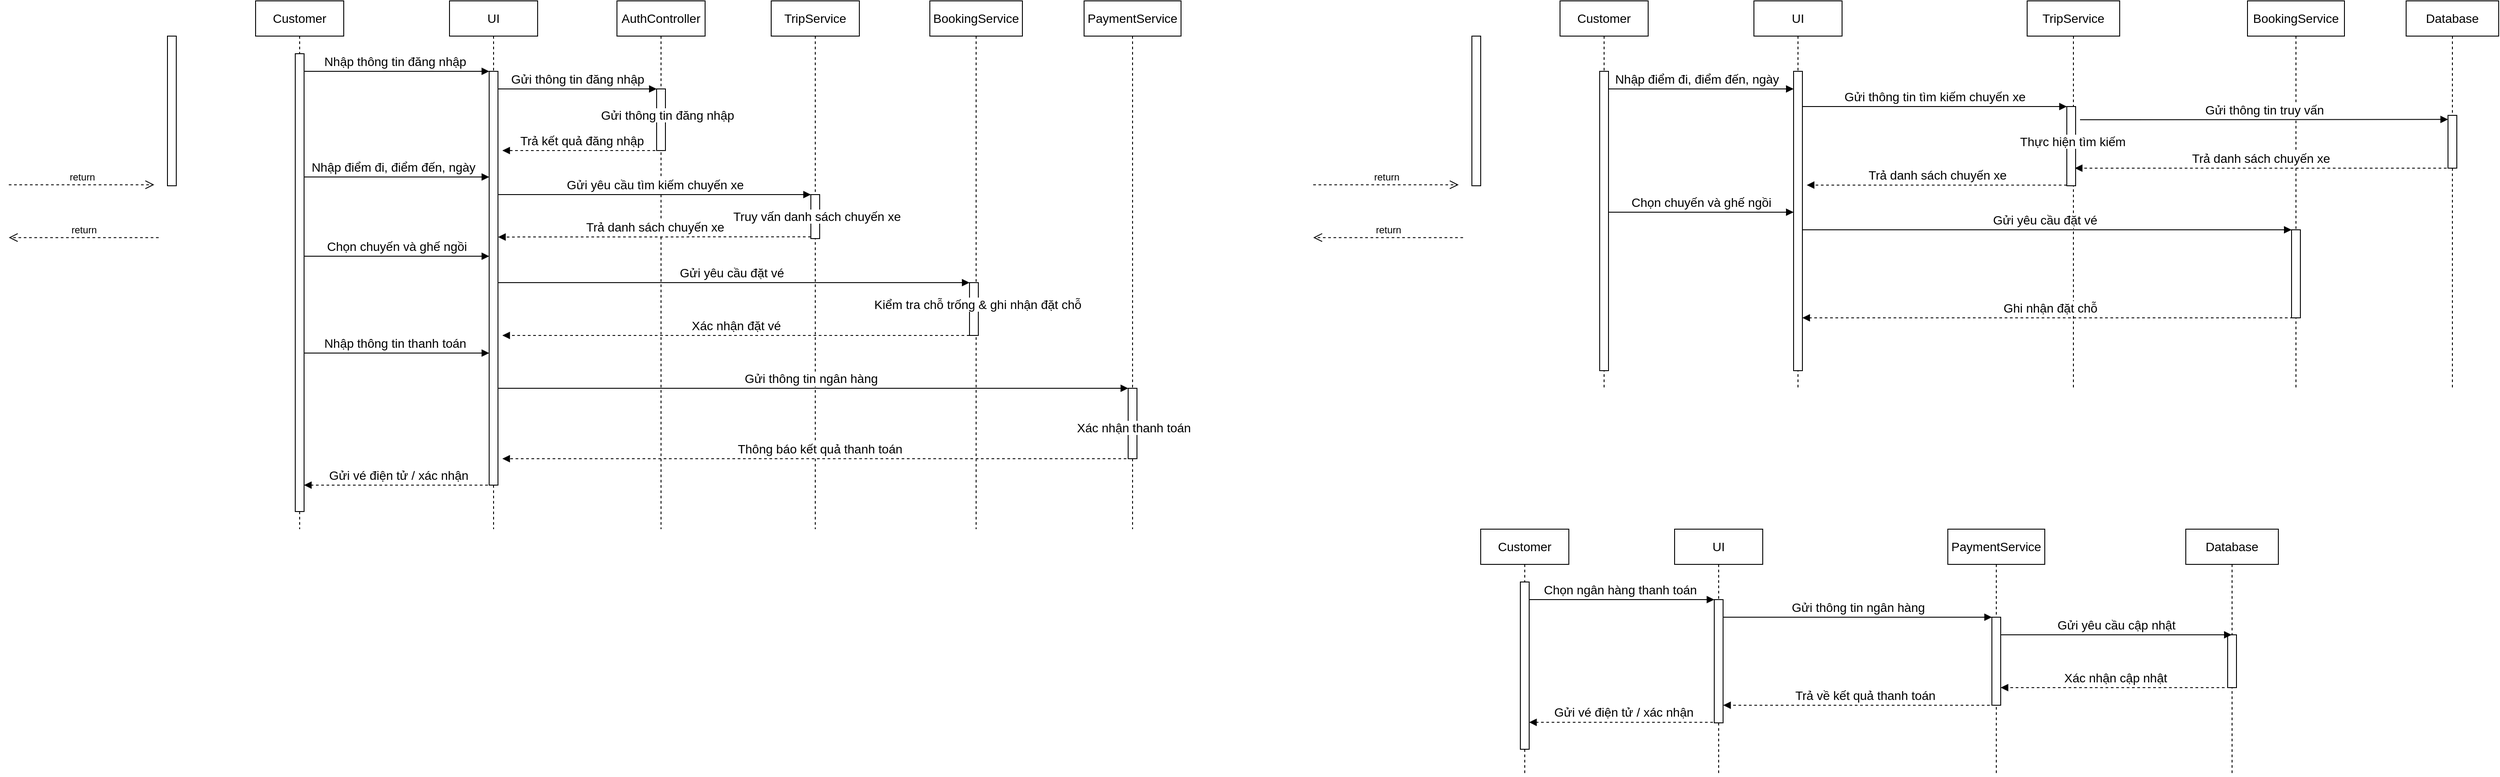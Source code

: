 <mxfile version="26.2.13">
  <diagram name="Trang-1" id="b3UQH6nHMwnap7y-dKLE">
    <mxGraphModel dx="2205" dy="703" grid="1" gridSize="10" guides="1" tooltips="1" connect="1" arrows="1" fold="1" page="1" pageScale="1" pageWidth="900" pageHeight="1600" math="0" shadow="0">
      <root>
        <mxCell id="0" />
        <mxCell id="1" parent="0" />
        <mxCell id="czJXQbk37fORs2e5UW5i-1" value="AuthController" style="shape=umlLifeline;perimeter=lifelinePerimeter;whiteSpace=wrap;html=1;container=0;dropTarget=0;collapsible=0;recursiveResize=0;outlineConnect=0;portConstraint=eastwest;newEdgeStyle={&quot;edgeStyle&quot;:&quot;elbowEdgeStyle&quot;,&quot;elbow&quot;:&quot;vertical&quot;,&quot;curved&quot;:0,&quot;rounded&quot;:0};fontSize=14;" parent="1" vertex="1">
          <mxGeometry x="620" y="280" width="100" height="600" as="geometry" />
        </mxCell>
        <mxCell id="czJXQbk37fORs2e5UW5i-6" value="Nhập thông tin đăng nhập" style="html=1;verticalAlign=bottom;endArrow=block;edgeStyle=elbowEdgeStyle;elbow=vertical;curved=0;rounded=0;fontSize=14;" parent="1" source="czJXQbk37fORs2e5UW5i-14" target="czJXQbk37fORs2e5UW5i-34" edge="1">
          <mxGeometry relative="1" as="geometry">
            <mxPoint x="290" y="360" as="sourcePoint" />
            <Array as="points">
              <mxPoint x="375" y="360" />
            </Array>
            <mxPoint x="470" y="360" as="targetPoint" />
          </mxGeometry>
        </mxCell>
        <mxCell id="czJXQbk37fORs2e5UW5i-7" value="return" style="html=1;verticalAlign=bottom;endArrow=open;dashed=1;endSize=8;edgeStyle=elbowEdgeStyle;elbow=vertical;curved=0;rounded=0;" parent="1" edge="1">
          <mxGeometry relative="1" as="geometry">
            <mxPoint x="-70" y="548.82" as="targetPoint" />
            <Array as="points">
              <mxPoint x="25" y="548.82" />
            </Array>
            <mxPoint x="100" y="548.82" as="sourcePoint" />
          </mxGeometry>
        </mxCell>
        <mxCell id="czJXQbk37fORs2e5UW5i-8" value="Trả kết quả đăng nhập" style="html=1;verticalAlign=bottom;endArrow=block;edgeStyle=elbowEdgeStyle;elbow=horizontal;curved=0;rounded=0;fontSize=14;dashed=1;" parent="1" source="czJXQbk37fORs2e5UW5i-1" edge="1">
          <mxGeometry relative="1" as="geometry">
            <mxPoint x="655" y="450" as="sourcePoint" />
            <Array as="points">
              <mxPoint x="580" y="450" />
            </Array>
            <mxPoint x="490" y="450" as="targetPoint" />
          </mxGeometry>
        </mxCell>
        <mxCell id="czJXQbk37fORs2e5UW5i-9" value="return" style="html=1;verticalAlign=bottom;endArrow=open;dashed=1;endSize=8;edgeStyle=elbowEdgeStyle;elbow=vertical;curved=0;rounded=0;" parent="1" edge="1">
          <mxGeometry relative="1" as="geometry">
            <mxPoint x="95" y="488.82" as="targetPoint" />
            <Array as="points">
              <mxPoint x="10" y="488.82" />
            </Array>
            <mxPoint x="-70" y="488.82" as="sourcePoint" />
          </mxGeometry>
        </mxCell>
        <mxCell id="czJXQbk37fORs2e5UW5i-10" value="Gửi thông tin đăng nhập" style="html=1;verticalAlign=bottom;endArrow=block;edgeStyle=elbowEdgeStyle;elbow=vertical;curved=0;rounded=0;fontSize=14;" parent="1" source="czJXQbk37fORs2e5UW5i-34" target="czJXQbk37fORs2e5UW5i-36" edge="1">
          <mxGeometry relative="1" as="geometry">
            <mxPoint x="490" y="380" as="sourcePoint" />
            <Array as="points">
              <mxPoint x="575" y="380" />
            </Array>
            <mxPoint x="660" y="380" as="targetPoint" />
          </mxGeometry>
        </mxCell>
        <mxCell id="czJXQbk37fORs2e5UW5i-13" value="" style="html=1;points=[];perimeter=orthogonalPerimeter;outlineConnect=0;targetShapes=umlLifeline;portConstraint=eastwest;newEdgeStyle={&quot;edgeStyle&quot;:&quot;elbowEdgeStyle&quot;,&quot;elbow&quot;:&quot;vertical&quot;,&quot;curved&quot;:0,&quot;rounded&quot;:0};" parent="1" vertex="1">
          <mxGeometry x="110" y="320" width="10" height="170" as="geometry" />
        </mxCell>
        <mxCell id="czJXQbk37fORs2e5UW5i-15" value="Nhập điểm đi, điểm đến, ngày&amp;nbsp;" style="html=1;verticalAlign=bottom;endArrow=block;edgeStyle=elbowEdgeStyle;elbow=vertical;curved=0;rounded=0;fontSize=14;" parent="1" source="czJXQbk37fORs2e5UW5i-14" target="czJXQbk37fORs2e5UW5i-34" edge="1">
          <mxGeometry relative="1" as="geometry">
            <mxPoint x="290" y="480" as="sourcePoint" />
            <Array as="points">
              <mxPoint x="375" y="480" />
            </Array>
            <mxPoint x="470" y="480" as="targetPoint" />
          </mxGeometry>
        </mxCell>
        <mxCell id="czJXQbk37fORs2e5UW5i-16" value="Gửi yêu cầu tìm kiếm chuyến xe" style="html=1;verticalAlign=bottom;endArrow=block;edgeStyle=elbowEdgeStyle;elbow=vertical;curved=0;rounded=0;fontSize=14;" parent="1" source="czJXQbk37fORs2e5UW5i-34" target="czJXQbk37fORs2e5UW5i-37" edge="1">
          <mxGeometry relative="1" as="geometry">
            <mxPoint x="480" y="500" as="sourcePoint" />
            <Array as="points">
              <mxPoint x="565" y="500" />
            </Array>
            <mxPoint x="860" y="500" as="targetPoint" />
          </mxGeometry>
        </mxCell>
        <mxCell id="czJXQbk37fORs2e5UW5i-17" value="TripService" style="shape=umlLifeline;perimeter=lifelinePerimeter;whiteSpace=wrap;html=1;container=0;dropTarget=0;collapsible=0;recursiveResize=0;outlineConnect=0;portConstraint=eastwest;newEdgeStyle={&quot;edgeStyle&quot;:&quot;elbowEdgeStyle&quot;,&quot;elbow&quot;:&quot;vertical&quot;,&quot;curved&quot;:0,&quot;rounded&quot;:0};fontSize=14;" parent="1" vertex="1">
          <mxGeometry x="795" y="280" width="100" height="600" as="geometry" />
        </mxCell>
        <mxCell id="czJXQbk37fORs2e5UW5i-37" value="" style="html=1;points=[];perimeter=orthogonalPerimeter;outlineConnect=0;targetShapes=umlLifeline;portConstraint=eastwest;newEdgeStyle={&quot;edgeStyle&quot;:&quot;elbowEdgeStyle&quot;,&quot;elbow&quot;:&quot;vertical&quot;,&quot;curved&quot;:0,&quot;rounded&quot;:0};" parent="czJXQbk37fORs2e5UW5i-17" vertex="1">
          <mxGeometry x="45" y="220" width="10" height="50" as="geometry" />
        </mxCell>
        <mxCell id="czJXQbk37fORs2e5UW5i-18" value="&lt;span style=&quot;color: rgb(0, 0, 0); font-family: Helvetica; font-style: normal; font-variant-ligatures: normal; font-variant-caps: normal; font-weight: 400; letter-spacing: normal; orphans: 2; text-align: center; text-indent: 0px; text-transform: none; widows: 2; word-spacing: 0px; -webkit-text-stroke-width: 0px; white-space: nowrap; background-color: rgb(255, 255, 255); text-decoration-thickness: initial; text-decoration-style: initial; text-decoration-color: initial; float: none; display: inline !important;&quot;&gt;Truy vấn danh sách chuyến xe&lt;/span&gt;" style="text;whiteSpace=wrap;html=1;fontSize=14;" parent="1" vertex="1">
          <mxGeometry x="750" y="510" width="150" height="40" as="geometry" />
        </mxCell>
        <mxCell id="czJXQbk37fORs2e5UW5i-19" value="Trả danh sách chuyến xe" style="html=1;verticalAlign=bottom;endArrow=block;edgeStyle=elbowEdgeStyle;elbow=horizontal;curved=0;rounded=0;fontSize=14;dashed=1;entryX=0.552;entryY=0.447;entryDx=0;entryDy=0;entryPerimeter=0;" parent="1" target="czJXQbk37fORs2e5UW5i-4" edge="1">
          <mxGeometry relative="1" as="geometry">
            <mxPoint x="840" y="548" as="sourcePoint" />
            <Array as="points">
              <mxPoint x="800" y="550" />
            </Array>
            <mxPoint x="540" y="550" as="targetPoint" />
          </mxGeometry>
        </mxCell>
        <mxCell id="czJXQbk37fORs2e5UW5i-20" value="Chọn chuyến và ghế ngồi" style="html=1;verticalAlign=bottom;endArrow=block;edgeStyle=elbowEdgeStyle;elbow=vertical;curved=0;rounded=0;fontSize=14;" parent="1" source="czJXQbk37fORs2e5UW5i-33" target="czJXQbk37fORs2e5UW5i-34" edge="1">
          <mxGeometry relative="1" as="geometry">
            <mxPoint x="290" y="570" as="sourcePoint" />
            <Array as="points">
              <mxPoint x="365" y="570" />
            </Array>
            <mxPoint x="460" y="570" as="targetPoint" />
          </mxGeometry>
        </mxCell>
        <mxCell id="czJXQbk37fORs2e5UW5i-21" value="Gửi yêu cầu đặt vé" style="html=1;verticalAlign=bottom;endArrow=block;edgeStyle=elbowEdgeStyle;elbow=vertical;curved=0;rounded=0;fontSize=14;" parent="1" target="czJXQbk37fORs2e5UW5i-38" edge="1">
          <mxGeometry relative="1" as="geometry">
            <mxPoint x="480" y="600" as="sourcePoint" />
            <Array as="points">
              <mxPoint x="565" y="600" />
            </Array>
            <mxPoint x="650" y="600" as="targetPoint" />
          </mxGeometry>
        </mxCell>
        <mxCell id="czJXQbk37fORs2e5UW5i-22" value="BookingService" style="shape=umlLifeline;perimeter=lifelinePerimeter;whiteSpace=wrap;html=1;container=0;dropTarget=0;collapsible=0;recursiveResize=0;outlineConnect=0;portConstraint=eastwest;newEdgeStyle={&quot;edgeStyle&quot;:&quot;elbowEdgeStyle&quot;,&quot;elbow&quot;:&quot;vertical&quot;,&quot;curved&quot;:0,&quot;rounded&quot;:0};fontSize=14;" parent="1" vertex="1">
          <mxGeometry x="975" y="280" width="105" height="600" as="geometry" />
        </mxCell>
        <mxCell id="czJXQbk37fORs2e5UW5i-38" value="" style="html=1;points=[];perimeter=orthogonalPerimeter;outlineConnect=0;targetShapes=umlLifeline;portConstraint=eastwest;newEdgeStyle={&quot;edgeStyle&quot;:&quot;elbowEdgeStyle&quot;,&quot;elbow&quot;:&quot;vertical&quot;,&quot;curved&quot;:0,&quot;rounded&quot;:0};" parent="czJXQbk37fORs2e5UW5i-22" vertex="1">
          <mxGeometry x="45" y="320" width="10" height="60" as="geometry" />
        </mxCell>
        <mxCell id="czJXQbk37fORs2e5UW5i-23" value="&lt;span style=&quot;color: rgb(0, 0, 0); font-family: Helvetica; font-style: normal; font-variant-ligatures: normal; font-variant-caps: normal; font-weight: 400; letter-spacing: normal; orphans: 2; text-align: center; text-indent: 0px; text-transform: none; widows: 2; word-spacing: 0px; -webkit-text-stroke-width: 0px; white-space: nowrap; background-color: rgb(255, 255, 255); text-decoration-thickness: initial; text-decoration-style: initial; text-decoration-color: initial; float: none; display: inline !important;&quot;&gt;Kiểm tra chỗ trống &amp;amp; ghi nhận đặt chỗ&lt;/span&gt;" style="text;whiteSpace=wrap;html=1;fontSize=14;" parent="1" vertex="1">
          <mxGeometry x="910" y="610" width="150" height="40" as="geometry" />
        </mxCell>
        <mxCell id="czJXQbk37fORs2e5UW5i-24" value="Xác nhận đặt vé" style="html=1;verticalAlign=bottom;endArrow=block;edgeStyle=elbowEdgeStyle;elbow=horizontal;curved=0;rounded=0;fontSize=14;dashed=1;" parent="1" edge="1">
          <mxGeometry relative="1" as="geometry">
            <mxPoint x="1020" y="660" as="sourcePoint" />
            <Array as="points">
              <mxPoint x="970" y="660" />
            </Array>
            <mxPoint x="490" y="660" as="targetPoint" />
          </mxGeometry>
        </mxCell>
        <mxCell id="czJXQbk37fORs2e5UW5i-25" value="Nhập thông tin thanh toán" style="html=1;verticalAlign=bottom;endArrow=block;edgeStyle=elbowEdgeStyle;elbow=vertical;curved=0;rounded=0;fontSize=14;" parent="1" target="czJXQbk37fORs2e5UW5i-34" edge="1">
          <mxGeometry relative="1" as="geometry">
            <mxPoint x="260" y="680" as="sourcePoint" />
            <Array as="points">
              <mxPoint x="365" y="680" />
            </Array>
            <mxPoint x="450" y="680" as="targetPoint" />
          </mxGeometry>
        </mxCell>
        <mxCell id="czJXQbk37fORs2e5UW5i-27" value="Gửi thông tin ngân hàng" style="html=1;verticalAlign=bottom;endArrow=block;edgeStyle=elbowEdgeStyle;elbow=vertical;curved=0;rounded=0;fontSize=14;" parent="1" target="czJXQbk37fORs2e5UW5i-39" edge="1">
          <mxGeometry relative="1" as="geometry">
            <mxPoint x="480" y="720" as="sourcePoint" />
            <Array as="points">
              <mxPoint x="565" y="720" />
            </Array>
            <mxPoint x="1210" y="720" as="targetPoint" />
          </mxGeometry>
        </mxCell>
        <mxCell id="czJXQbk37fORs2e5UW5i-30" value="PaymentService" style="shape=umlLifeline;perimeter=lifelinePerimeter;whiteSpace=wrap;html=1;container=0;dropTarget=0;collapsible=0;recursiveResize=0;outlineConnect=0;portConstraint=eastwest;newEdgeStyle={&quot;edgeStyle&quot;:&quot;elbowEdgeStyle&quot;,&quot;elbow&quot;:&quot;vertical&quot;,&quot;curved&quot;:0,&quot;rounded&quot;:0};fontSize=14;" parent="1" vertex="1">
          <mxGeometry x="1150" y="280" width="110" height="600" as="geometry" />
        </mxCell>
        <mxCell id="czJXQbk37fORs2e5UW5i-39" value="" style="html=1;points=[];perimeter=orthogonalPerimeter;outlineConnect=0;targetShapes=umlLifeline;portConstraint=eastwest;newEdgeStyle={&quot;edgeStyle&quot;:&quot;elbowEdgeStyle&quot;,&quot;elbow&quot;:&quot;vertical&quot;,&quot;curved&quot;:0,&quot;rounded&quot;:0};" parent="czJXQbk37fORs2e5UW5i-30" vertex="1">
          <mxGeometry x="50" y="440" width="10" height="80" as="geometry" />
        </mxCell>
        <mxCell id="czJXQbk37fORs2e5UW5i-31" value="Thông báo kết quả thanh toán" style="html=1;verticalAlign=bottom;endArrow=block;edgeStyle=elbowEdgeStyle;elbow=horizontal;curved=0;rounded=0;fontSize=14;dashed=1;" parent="1" edge="1">
          <mxGeometry relative="1" as="geometry">
            <mxPoint x="1210" y="800" as="sourcePoint" />
            <Array as="points">
              <mxPoint x="1191" y="800" />
            </Array>
            <mxPoint x="490" y="800" as="targetPoint" />
          </mxGeometry>
        </mxCell>
        <mxCell id="czJXQbk37fORs2e5UW5i-32" value="Gửi vé điện tử / xác nhận" style="html=1;verticalAlign=bottom;endArrow=block;edgeStyle=elbowEdgeStyle;elbow=horizontal;curved=0;rounded=0;fontSize=14;dashed=1;" parent="1" source="czJXQbk37fORs2e5UW5i-4" target="czJXQbk37fORs2e5UW5i-33" edge="1">
          <mxGeometry relative="1" as="geometry">
            <mxPoint x="455" y="830" as="sourcePoint" />
            <Array as="points">
              <mxPoint x="380" y="830" />
            </Array>
            <mxPoint x="290" y="830" as="targetPoint" />
          </mxGeometry>
        </mxCell>
        <mxCell id="czJXQbk37fORs2e5UW5i-14" value="Customer" style="shape=umlLifeline;perimeter=lifelinePerimeter;whiteSpace=wrap;html=1;container=0;dropTarget=0;collapsible=0;recursiveResize=0;outlineConnect=0;portConstraint=eastwest;newEdgeStyle={&quot;edgeStyle&quot;:&quot;elbowEdgeStyle&quot;,&quot;elbow&quot;:&quot;vertical&quot;,&quot;curved&quot;:0,&quot;rounded&quot;:0};fontSize=14;" parent="1" vertex="1">
          <mxGeometry x="210" y="280" width="100" height="600" as="geometry" />
        </mxCell>
        <mxCell id="czJXQbk37fORs2e5UW5i-33" value="" style="html=1;points=[];perimeter=orthogonalPerimeter;outlineConnect=0;targetShapes=umlLifeline;portConstraint=eastwest;newEdgeStyle={&quot;edgeStyle&quot;:&quot;elbowEdgeStyle&quot;,&quot;elbow&quot;:&quot;vertical&quot;,&quot;curved&quot;:0,&quot;rounded&quot;:0};" parent="czJXQbk37fORs2e5UW5i-14" vertex="1">
          <mxGeometry x="45" y="60" width="10" height="520" as="geometry" />
        </mxCell>
        <mxCell id="czJXQbk37fORs2e5UW5i-36" value="" style="html=1;points=[];perimeter=orthogonalPerimeter;outlineConnect=0;targetShapes=umlLifeline;portConstraint=eastwest;newEdgeStyle={&quot;edgeStyle&quot;:&quot;elbowEdgeStyle&quot;,&quot;elbow&quot;:&quot;vertical&quot;,&quot;curved&quot;:0,&quot;rounded&quot;:0};" parent="1" vertex="1">
          <mxGeometry x="665" y="380" width="10" height="70" as="geometry" />
        </mxCell>
        <mxCell id="czJXQbk37fORs2e5UW5i-11" value="&lt;span style=&quot;color: rgb(0, 0, 0); font-family: Helvetica; font-style: normal; font-variant-ligatures: normal; font-variant-caps: normal; font-weight: 400; letter-spacing: normal; orphans: 2; text-align: center; text-indent: 0px; text-transform: none; widows: 2; word-spacing: 0px; -webkit-text-stroke-width: 0px; white-space: nowrap; background-color: rgb(255, 255, 255); text-decoration-thickness: initial; text-decoration-style: initial; text-decoration-color: initial; float: none; display: inline !important;&quot;&gt;Gửi thông tin đăng nhập&lt;/span&gt;" style="text;whiteSpace=wrap;html=1;fontSize=14;" parent="1" vertex="1">
          <mxGeometry x="600" y="395" width="150" height="40" as="geometry" />
        </mxCell>
        <mxCell id="czJXQbk37fORs2e5UW5i-4" value="UI" style="shape=umlLifeline;perimeter=lifelinePerimeter;whiteSpace=wrap;html=1;container=0;dropTarget=0;collapsible=0;recursiveResize=0;outlineConnect=0;portConstraint=eastwest;newEdgeStyle={&quot;edgeStyle&quot;:&quot;elbowEdgeStyle&quot;,&quot;elbow&quot;:&quot;vertical&quot;,&quot;curved&quot;:0,&quot;rounded&quot;:0};fontSize=14;" parent="1" vertex="1">
          <mxGeometry x="430" y="280" width="100" height="600" as="geometry" />
        </mxCell>
        <mxCell id="czJXQbk37fORs2e5UW5i-34" value="" style="html=1;points=[];perimeter=orthogonalPerimeter;outlineConnect=0;targetShapes=umlLifeline;portConstraint=eastwest;newEdgeStyle={&quot;edgeStyle&quot;:&quot;elbowEdgeStyle&quot;,&quot;elbow&quot;:&quot;vertical&quot;,&quot;curved&quot;:0,&quot;rounded&quot;:0};" parent="czJXQbk37fORs2e5UW5i-4" vertex="1">
          <mxGeometry x="45" y="80" width="10" height="470" as="geometry" />
        </mxCell>
        <mxCell id="czJXQbk37fORs2e5UW5i-28" value="&lt;span style=&quot;color: rgb(0, 0, 0); font-family: Helvetica; font-style: normal; font-variant-ligatures: normal; font-variant-caps: normal; font-weight: 400; letter-spacing: normal; orphans: 2; text-align: center; text-indent: 0px; text-transform: none; widows: 2; word-spacing: 0px; -webkit-text-stroke-width: 0px; white-space: nowrap; background-color: rgb(255, 255, 255); text-decoration-thickness: initial; text-decoration-style: initial; text-decoration-color: initial; float: none; display: inline !important;&quot;&gt;Xác nhận thanh toán&lt;/span&gt;" style="text;whiteSpace=wrap;html=1;fontSize=14;" parent="1" vertex="1">
          <mxGeometry x="1140" y="750" width="150" height="40" as="geometry" />
        </mxCell>
        <mxCell id="2wfrdfqEo3t6nH3sHRIx-3" value="return" style="html=1;verticalAlign=bottom;endArrow=open;dashed=1;endSize=8;edgeStyle=elbowEdgeStyle;elbow=vertical;curved=0;rounded=0;" edge="1" parent="1">
          <mxGeometry relative="1" as="geometry">
            <mxPoint x="1410" y="548.82" as="targetPoint" />
            <Array as="points">
              <mxPoint x="1505" y="548.82" />
            </Array>
            <mxPoint x="1580" y="548.82" as="sourcePoint" />
          </mxGeometry>
        </mxCell>
        <mxCell id="2wfrdfqEo3t6nH3sHRIx-5" value="return" style="html=1;verticalAlign=bottom;endArrow=open;dashed=1;endSize=8;edgeStyle=elbowEdgeStyle;elbow=vertical;curved=0;rounded=0;" edge="1" parent="1">
          <mxGeometry relative="1" as="geometry">
            <mxPoint x="1575" y="488.82" as="targetPoint" />
            <Array as="points">
              <mxPoint x="1490" y="488.82" />
            </Array>
            <mxPoint x="1410" y="488.82" as="sourcePoint" />
          </mxGeometry>
        </mxCell>
        <mxCell id="2wfrdfqEo3t6nH3sHRIx-7" value="" style="html=1;points=[];perimeter=orthogonalPerimeter;outlineConnect=0;targetShapes=umlLifeline;portConstraint=eastwest;newEdgeStyle={&quot;edgeStyle&quot;:&quot;elbowEdgeStyle&quot;,&quot;elbow&quot;:&quot;vertical&quot;,&quot;curved&quot;:0,&quot;rounded&quot;:0};" vertex="1" parent="1">
          <mxGeometry x="1590" y="320" width="10" height="170" as="geometry" />
        </mxCell>
        <mxCell id="2wfrdfqEo3t6nH3sHRIx-8" value="Nhập điểm đi, điểm đến, ngày&amp;nbsp;" style="html=1;verticalAlign=bottom;endArrow=block;edgeStyle=elbowEdgeStyle;elbow=vertical;curved=0;rounded=0;fontSize=14;" edge="1" parent="1">
          <mxGeometry relative="1" as="geometry">
            <mxPoint x="1739.167" y="380" as="sourcePoint" />
            <Array as="points">
              <mxPoint x="1855" y="380" />
            </Array>
            <mxPoint x="1955" y="380" as="targetPoint" />
          </mxGeometry>
        </mxCell>
        <mxCell id="2wfrdfqEo3t6nH3sHRIx-10" value="TripService" style="shape=umlLifeline;perimeter=lifelinePerimeter;whiteSpace=wrap;html=1;container=0;dropTarget=0;collapsible=0;recursiveResize=0;outlineConnect=0;portConstraint=eastwest;newEdgeStyle={&quot;edgeStyle&quot;:&quot;elbowEdgeStyle&quot;,&quot;elbow&quot;:&quot;vertical&quot;,&quot;curved&quot;:0,&quot;rounded&quot;:0};fontSize=14;" vertex="1" parent="1">
          <mxGeometry x="2220" y="280" width="105" height="440" as="geometry" />
        </mxCell>
        <mxCell id="2wfrdfqEo3t6nH3sHRIx-11" value="" style="html=1;points=[];perimeter=orthogonalPerimeter;outlineConnect=0;targetShapes=umlLifeline;portConstraint=eastwest;newEdgeStyle={&quot;edgeStyle&quot;:&quot;elbowEdgeStyle&quot;,&quot;elbow&quot;:&quot;vertical&quot;,&quot;curved&quot;:0,&quot;rounded&quot;:0};" vertex="1" parent="2wfrdfqEo3t6nH3sHRIx-10">
          <mxGeometry x="45" y="120" width="10" height="90" as="geometry" />
        </mxCell>
        <mxCell id="2wfrdfqEo3t6nH3sHRIx-12" value="&lt;span style=&quot;color: rgb(0, 0, 0); font-family: Helvetica; font-style: normal; font-variant-ligatures: normal; font-variant-caps: normal; font-weight: 400; letter-spacing: normal; orphans: 2; text-align: center; text-indent: 0px; text-transform: none; widows: 2; word-spacing: 0px; -webkit-text-stroke-width: 0px; white-space: nowrap; background-color: rgb(255, 255, 255); text-decoration-thickness: initial; text-decoration-style: initial; text-decoration-color: initial; float: none; display: inline !important;&quot;&gt;Thực hiện tìm kiếm&lt;/span&gt;" style="text;whiteSpace=wrap;html=1;fontSize=14;" vertex="1" parent="2wfrdfqEo3t6nH3sHRIx-10">
          <mxGeometry x="-10" y="145" width="150" height="40" as="geometry" />
        </mxCell>
        <mxCell id="2wfrdfqEo3t6nH3sHRIx-14" value="Chọn chuyến và ghế ngồi" style="html=1;verticalAlign=bottom;endArrow=block;edgeStyle=elbowEdgeStyle;elbow=vertical;curved=0;rounded=0;fontSize=14;" edge="1" parent="1">
          <mxGeometry relative="1" as="geometry">
            <mxPoint x="1745" y="520" as="sourcePoint" />
            <Array as="points">
              <mxPoint x="1845" y="520" />
            </Array>
            <mxPoint x="1955" y="520" as="targetPoint" />
          </mxGeometry>
        </mxCell>
        <mxCell id="2wfrdfqEo3t6nH3sHRIx-15" value="Gửi yêu cầu đặt vé" style="html=1;verticalAlign=bottom;endArrow=block;edgeStyle=elbowEdgeStyle;elbow=vertical;curved=0;rounded=0;fontSize=14;" edge="1" parent="1" target="2wfrdfqEo3t6nH3sHRIx-17">
          <mxGeometry relative="1" as="geometry">
            <mxPoint x="1960" y="540" as="sourcePoint" />
            <Array as="points">
              <mxPoint x="2045" y="540" />
            </Array>
            <mxPoint x="2495" y="540" as="targetPoint" />
          </mxGeometry>
        </mxCell>
        <mxCell id="2wfrdfqEo3t6nH3sHRIx-16" value="Database" style="shape=umlLifeline;perimeter=lifelinePerimeter;whiteSpace=wrap;html=1;container=0;dropTarget=0;collapsible=0;recursiveResize=0;outlineConnect=0;portConstraint=eastwest;newEdgeStyle={&quot;edgeStyle&quot;:&quot;elbowEdgeStyle&quot;,&quot;elbow&quot;:&quot;vertical&quot;,&quot;curved&quot;:0,&quot;rounded&quot;:0};fontSize=14;" vertex="1" parent="1">
          <mxGeometry x="2650" y="280" width="105" height="440" as="geometry" />
        </mxCell>
        <mxCell id="2wfrdfqEo3t6nH3sHRIx-37" value="" style="html=1;points=[];perimeter=orthogonalPerimeter;outlineConnect=0;targetShapes=umlLifeline;portConstraint=eastwest;newEdgeStyle={&quot;edgeStyle&quot;:&quot;elbowEdgeStyle&quot;,&quot;elbow&quot;:&quot;vertical&quot;,&quot;curved&quot;:0,&quot;rounded&quot;:0};" vertex="1" parent="2wfrdfqEo3t6nH3sHRIx-16">
          <mxGeometry x="47.5" y="130" width="10" height="60" as="geometry" />
        </mxCell>
        <mxCell id="2wfrdfqEo3t6nH3sHRIx-19" value="Ghi nhận đặt chỗ" style="html=1;verticalAlign=bottom;endArrow=block;edgeStyle=elbowEdgeStyle;elbow=horizontal;curved=0;rounded=0;fontSize=14;dashed=1;" edge="1" parent="1" target="2wfrdfqEo3t6nH3sHRIx-31">
          <mxGeometry relative="1" as="geometry">
            <mxPoint x="2527.5" y="640" as="sourcePoint" />
            <Array as="points">
              <mxPoint x="2453" y="640" />
            </Array>
            <mxPoint x="1973" y="640" as="targetPoint" />
          </mxGeometry>
        </mxCell>
        <mxCell id="2wfrdfqEo3t6nH3sHRIx-22" value="BookingService" style="shape=umlLifeline;perimeter=lifelinePerimeter;whiteSpace=wrap;html=1;container=0;dropTarget=0;collapsible=0;recursiveResize=0;outlineConnect=0;portConstraint=eastwest;newEdgeStyle={&quot;edgeStyle&quot;:&quot;elbowEdgeStyle&quot;,&quot;elbow&quot;:&quot;vertical&quot;,&quot;curved&quot;:0,&quot;rounded&quot;:0};fontSize=14;" vertex="1" parent="1">
          <mxGeometry x="2470" y="280" width="110" height="440" as="geometry" />
        </mxCell>
        <mxCell id="2wfrdfqEo3t6nH3sHRIx-17" value="" style="html=1;points=[];perimeter=orthogonalPerimeter;outlineConnect=0;targetShapes=umlLifeline;portConstraint=eastwest;newEdgeStyle={&quot;edgeStyle&quot;:&quot;elbowEdgeStyle&quot;,&quot;elbow&quot;:&quot;vertical&quot;,&quot;curved&quot;:0,&quot;rounded&quot;:0};" vertex="1" parent="2wfrdfqEo3t6nH3sHRIx-22">
          <mxGeometry x="50" y="260" width="10" height="100" as="geometry" />
        </mxCell>
        <mxCell id="2wfrdfqEo3t6nH3sHRIx-26" value="Customer" style="shape=umlLifeline;perimeter=lifelinePerimeter;whiteSpace=wrap;html=1;container=0;dropTarget=0;collapsible=0;recursiveResize=0;outlineConnect=0;portConstraint=eastwest;newEdgeStyle={&quot;edgeStyle&quot;:&quot;elbowEdgeStyle&quot;,&quot;elbow&quot;:&quot;vertical&quot;,&quot;curved&quot;:0,&quot;rounded&quot;:0};fontSize=14;" vertex="1" parent="1">
          <mxGeometry x="1690" y="280" width="100" height="440" as="geometry" />
        </mxCell>
        <mxCell id="2wfrdfqEo3t6nH3sHRIx-27" value="" style="html=1;points=[];perimeter=orthogonalPerimeter;outlineConnect=0;targetShapes=umlLifeline;portConstraint=eastwest;newEdgeStyle={&quot;edgeStyle&quot;:&quot;elbowEdgeStyle&quot;,&quot;elbow&quot;:&quot;vertical&quot;,&quot;curved&quot;:0,&quot;rounded&quot;:0};" vertex="1" parent="2wfrdfqEo3t6nH3sHRIx-26">
          <mxGeometry x="45" y="80" width="10" height="340" as="geometry" />
        </mxCell>
        <mxCell id="2wfrdfqEo3t6nH3sHRIx-30" value="UI" style="shape=umlLifeline;perimeter=lifelinePerimeter;whiteSpace=wrap;html=1;container=0;dropTarget=0;collapsible=0;recursiveResize=0;outlineConnect=0;portConstraint=eastwest;newEdgeStyle={&quot;edgeStyle&quot;:&quot;elbowEdgeStyle&quot;,&quot;elbow&quot;:&quot;vertical&quot;,&quot;curved&quot;:0,&quot;rounded&quot;:0};fontSize=14;" vertex="1" parent="1">
          <mxGeometry x="1910" y="280" width="100" height="440" as="geometry" />
        </mxCell>
        <mxCell id="2wfrdfqEo3t6nH3sHRIx-31" value="" style="html=1;points=[];perimeter=orthogonalPerimeter;outlineConnect=0;targetShapes=umlLifeline;portConstraint=eastwest;newEdgeStyle={&quot;edgeStyle&quot;:&quot;elbowEdgeStyle&quot;,&quot;elbow&quot;:&quot;vertical&quot;,&quot;curved&quot;:0,&quot;rounded&quot;:0};" vertex="1" parent="2wfrdfqEo3t6nH3sHRIx-30">
          <mxGeometry x="45" y="80" width="10" height="340" as="geometry" />
        </mxCell>
        <mxCell id="2wfrdfqEo3t6nH3sHRIx-9" value="Gửi thông tin tìm kiếm chuyến xe" style="html=1;verticalAlign=bottom;endArrow=block;edgeStyle=elbowEdgeStyle;elbow=vertical;curved=0;rounded=0;fontSize=14;" edge="1" parent="1" source="2wfrdfqEo3t6nH3sHRIx-31" target="2wfrdfqEo3t6nH3sHRIx-11">
          <mxGeometry relative="1" as="geometry">
            <mxPoint x="1970" y="400" as="sourcePoint" />
            <Array as="points">
              <mxPoint x="1990" y="400" />
            </Array>
            <mxPoint x="2285" y="400" as="targetPoint" />
            <mxPoint as="offset" />
          </mxGeometry>
        </mxCell>
        <mxCell id="2wfrdfqEo3t6nH3sHRIx-13" value="Trả danh sách chuyến xe" style="html=1;verticalAlign=bottom;endArrow=block;edgeStyle=elbowEdgeStyle;elbow=horizontal;curved=0;rounded=0;fontSize=14;dashed=1;" edge="1" parent="1">
          <mxGeometry relative="1" as="geometry">
            <mxPoint x="2265" y="489.23" as="sourcePoint" />
            <Array as="points">
              <mxPoint x="2225" y="491.23" />
            </Array>
            <mxPoint x="1970" y="489.23" as="targetPoint" />
          </mxGeometry>
        </mxCell>
        <mxCell id="2wfrdfqEo3t6nH3sHRIx-39" value="Gửi thông tin truy vấn" style="html=1;verticalAlign=bottom;endArrow=block;edgeStyle=elbowEdgeStyle;elbow=vertical;curved=0;rounded=0;fontSize=14;" edge="1" parent="1" target="2wfrdfqEo3t6nH3sHRIx-37">
          <mxGeometry relative="1" as="geometry">
            <mxPoint x="2280" y="415" as="sourcePoint" />
            <Array as="points">
              <mxPoint x="2295" y="414.62" />
            </Array>
            <mxPoint x="2750" y="415" as="targetPoint" />
            <mxPoint as="offset" />
          </mxGeometry>
        </mxCell>
        <mxCell id="2wfrdfqEo3t6nH3sHRIx-42" value="Trả danh sách chuyến xe" style="html=1;verticalAlign=bottom;endArrow=block;edgeStyle=elbowEdgeStyle;elbow=horizontal;curved=0;rounded=0;fontSize=14;dashed=1;" edge="1" parent="1">
          <mxGeometry relative="1" as="geometry">
            <mxPoint x="2695.854" y="470" as="sourcePoint" />
            <Array as="points">
              <mxPoint x="2529.14" y="472" />
            </Array>
            <mxPoint x="2274.14" y="470" as="targetPoint" />
          </mxGeometry>
        </mxCell>
        <mxCell id="2wfrdfqEo3t6nH3sHRIx-50" value="Chọn ngân hàng thanh toán" style="html=1;verticalAlign=bottom;endArrow=block;edgeStyle=elbowEdgeStyle;elbow=vertical;curved=0;rounded=0;fontSize=14;" edge="1" parent="1" source="2wfrdfqEo3t6nH3sHRIx-71" target="2wfrdfqEo3t6nH3sHRIx-76">
          <mxGeometry x="0.004" relative="1" as="geometry">
            <mxPoint x="1680" y="960" as="sourcePoint" />
            <Array as="points">
              <mxPoint x="1765" y="960" />
            </Array>
            <mxPoint x="1860" y="960" as="targetPoint" />
            <mxPoint as="offset" />
          </mxGeometry>
        </mxCell>
        <mxCell id="2wfrdfqEo3t6nH3sHRIx-58" value="Trả về kết quả thanh toán" style="html=1;verticalAlign=bottom;endArrow=block;edgeStyle=elbowEdgeStyle;elbow=horizontal;curved=0;rounded=0;fontSize=14;dashed=1;entryX=0.552;entryY=0.447;entryDx=0;entryDy=0;entryPerimeter=0;" edge="1" parent="1">
          <mxGeometry relative="1" as="geometry">
            <mxPoint x="2184.5" y="1080" as="sourcePoint" />
            <Array as="points">
              <mxPoint x="2190" y="1081.8" />
            </Array>
            <mxPoint x="1875.2" y="1080" as="targetPoint" />
            <mxPoint as="offset" />
          </mxGeometry>
        </mxCell>
        <mxCell id="2wfrdfqEo3t6nH3sHRIx-67" value="PaymentService" style="shape=umlLifeline;perimeter=lifelinePerimeter;whiteSpace=wrap;html=1;container=0;dropTarget=0;collapsible=0;recursiveResize=0;outlineConnect=0;portConstraint=eastwest;newEdgeStyle={&quot;edgeStyle&quot;:&quot;elbowEdgeStyle&quot;,&quot;elbow&quot;:&quot;vertical&quot;,&quot;curved&quot;:0,&quot;rounded&quot;:0};fontSize=14;" vertex="1" parent="1">
          <mxGeometry x="2130" y="880" width="110" height="280" as="geometry" />
        </mxCell>
        <mxCell id="2wfrdfqEo3t6nH3sHRIx-68" value="" style="html=1;points=[];perimeter=orthogonalPerimeter;outlineConnect=0;targetShapes=umlLifeline;portConstraint=eastwest;newEdgeStyle={&quot;edgeStyle&quot;:&quot;elbowEdgeStyle&quot;,&quot;elbow&quot;:&quot;vertical&quot;,&quot;curved&quot;:0,&quot;rounded&quot;:0};" vertex="1" parent="2wfrdfqEo3t6nH3sHRIx-67">
          <mxGeometry x="50" y="100" width="10" height="100" as="geometry" />
        </mxCell>
        <mxCell id="2wfrdfqEo3t6nH3sHRIx-70" value="Gửi vé điện tử / xác nhận" style="html=1;verticalAlign=bottom;endArrow=block;edgeStyle=elbowEdgeStyle;elbow=horizontal;curved=0;rounded=0;fontSize=14;dashed=1;" edge="1" parent="1">
          <mxGeometry relative="1" as="geometry">
            <mxPoint x="1869.5" y="1099.38" as="sourcePoint" />
            <Array as="points">
              <mxPoint x="1770" y="1099.38" />
            </Array>
            <mxPoint x="1655" y="1099.38" as="targetPoint" />
          </mxGeometry>
        </mxCell>
        <mxCell id="2wfrdfqEo3t6nH3sHRIx-71" value="Customer" style="shape=umlLifeline;perimeter=lifelinePerimeter;whiteSpace=wrap;html=1;container=0;dropTarget=0;collapsible=0;recursiveResize=0;outlineConnect=0;portConstraint=eastwest;newEdgeStyle={&quot;edgeStyle&quot;:&quot;elbowEdgeStyle&quot;,&quot;elbow&quot;:&quot;vertical&quot;,&quot;curved&quot;:0,&quot;rounded&quot;:0};fontSize=14;" vertex="1" parent="1">
          <mxGeometry x="1600" y="880" width="100" height="280" as="geometry" />
        </mxCell>
        <mxCell id="2wfrdfqEo3t6nH3sHRIx-72" value="" style="html=1;points=[];perimeter=orthogonalPerimeter;outlineConnect=0;targetShapes=umlLifeline;portConstraint=eastwest;newEdgeStyle={&quot;edgeStyle&quot;:&quot;elbowEdgeStyle&quot;,&quot;elbow&quot;:&quot;vertical&quot;,&quot;curved&quot;:0,&quot;rounded&quot;:0};" vertex="1" parent="2wfrdfqEo3t6nH3sHRIx-71">
          <mxGeometry x="45" y="60" width="10" height="190" as="geometry" />
        </mxCell>
        <mxCell id="2wfrdfqEo3t6nH3sHRIx-75" value="UI" style="shape=umlLifeline;perimeter=lifelinePerimeter;whiteSpace=wrap;html=1;container=0;dropTarget=0;collapsible=0;recursiveResize=0;outlineConnect=0;portConstraint=eastwest;newEdgeStyle={&quot;edgeStyle&quot;:&quot;elbowEdgeStyle&quot;,&quot;elbow&quot;:&quot;vertical&quot;,&quot;curved&quot;:0,&quot;rounded&quot;:0};fontSize=14;" vertex="1" parent="1">
          <mxGeometry x="1820" y="880" width="100" height="280" as="geometry" />
        </mxCell>
        <mxCell id="2wfrdfqEo3t6nH3sHRIx-76" value="" style="html=1;points=[];perimeter=orthogonalPerimeter;outlineConnect=0;targetShapes=umlLifeline;portConstraint=eastwest;newEdgeStyle={&quot;edgeStyle&quot;:&quot;elbowEdgeStyle&quot;,&quot;elbow&quot;:&quot;vertical&quot;,&quot;curved&quot;:0,&quot;rounded&quot;:0};" vertex="1" parent="2wfrdfqEo3t6nH3sHRIx-75">
          <mxGeometry x="45" y="80" width="10" height="140" as="geometry" />
        </mxCell>
        <mxCell id="2wfrdfqEo3t6nH3sHRIx-77" value="Database" style="shape=umlLifeline;perimeter=lifelinePerimeter;whiteSpace=wrap;html=1;container=0;dropTarget=0;collapsible=0;recursiveResize=0;outlineConnect=0;portConstraint=eastwest;newEdgeStyle={&quot;edgeStyle&quot;:&quot;elbowEdgeStyle&quot;,&quot;elbow&quot;:&quot;vertical&quot;,&quot;curved&quot;:0,&quot;rounded&quot;:0};fontSize=14;" vertex="1" parent="1">
          <mxGeometry x="2400" y="880" width="105" height="280" as="geometry" />
        </mxCell>
        <mxCell id="2wfrdfqEo3t6nH3sHRIx-78" value="" style="html=1;points=[];perimeter=orthogonalPerimeter;outlineConnect=0;targetShapes=umlLifeline;portConstraint=eastwest;newEdgeStyle={&quot;edgeStyle&quot;:&quot;elbowEdgeStyle&quot;,&quot;elbow&quot;:&quot;vertical&quot;,&quot;curved&quot;:0,&quot;rounded&quot;:0};" vertex="1" parent="2wfrdfqEo3t6nH3sHRIx-77">
          <mxGeometry x="47.5" y="120" width="10" height="60" as="geometry" />
        </mxCell>
        <mxCell id="2wfrdfqEo3t6nH3sHRIx-66" value="Gửi thông tin ngân hàng" style="html=1;verticalAlign=bottom;endArrow=block;edgeStyle=elbowEdgeStyle;elbow=vertical;curved=0;rounded=0;fontSize=14;" edge="1" parent="1" target="2wfrdfqEo3t6nH3sHRIx-68">
          <mxGeometry relative="1" as="geometry">
            <mxPoint x="1875" y="980" as="sourcePoint" />
            <Array as="points">
              <mxPoint x="1960" y="980" />
            </Array>
            <mxPoint x="2450" y="980" as="targetPoint" />
          </mxGeometry>
        </mxCell>
        <mxCell id="2wfrdfqEo3t6nH3sHRIx-79" value="Gửi yêu cầu cập nhật" style="html=1;verticalAlign=bottom;endArrow=block;edgeStyle=elbowEdgeStyle;elbow=vertical;curved=0;rounded=0;fontSize=14;" edge="1" parent="1" target="2wfrdfqEo3t6nH3sHRIx-77">
          <mxGeometry relative="1" as="geometry">
            <mxPoint x="2190" y="1000" as="sourcePoint" />
            <Array as="points">
              <mxPoint x="2270" y="1000" />
            </Array>
            <mxPoint x="2355" y="1000" as="targetPoint" />
          </mxGeometry>
        </mxCell>
        <mxCell id="2wfrdfqEo3t6nH3sHRIx-80" value="Xác nhận cập nhật" style="html=1;verticalAlign=bottom;endArrow=block;edgeStyle=elbowEdgeStyle;elbow=horizontal;curved=0;rounded=0;fontSize=14;dashed=1;entryX=0.552;entryY=0.447;entryDx=0;entryDy=0;entryPerimeter=0;" edge="1" parent="1">
          <mxGeometry relative="1" as="geometry">
            <mxPoint x="2450" y="1060" as="sourcePoint" />
            <Array as="points" />
            <mxPoint x="2190" y="1060" as="targetPoint" />
            <mxPoint as="offset" />
          </mxGeometry>
        </mxCell>
      </root>
    </mxGraphModel>
  </diagram>
</mxfile>
